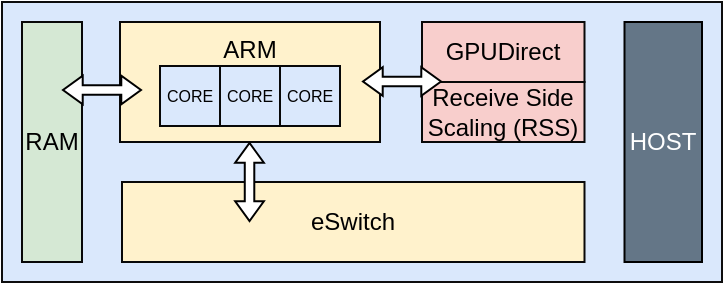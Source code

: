 <mxfile version="24.2.5" type="github">
  <diagram name="第 1 页" id="gKaIRTgGj5cVVnnhJqOr">
    <mxGraphModel dx="1221" dy="725" grid="1" gridSize="10" guides="1" tooltips="1" connect="1" arrows="1" fold="1" page="1" pageScale="1" pageWidth="827" pageHeight="1169" math="0" shadow="0">
      <root>
        <mxCell id="0" />
        <mxCell id="1" parent="0" />
        <mxCell id="LI7bQ78Abt8URkPQbvv9-10" value="" style="rounded=0;whiteSpace=wrap;html=1;fillColor=#dae8fc;strokeColor=#0d0d0d;container=0;" parent="1" vertex="1">
          <mxGeometry x="190" y="580" width="360" height="140" as="geometry" />
        </mxCell>
        <mxCell id="LI7bQ78Abt8URkPQbvv9-13" value="eSwitch" style="rounded=0;whiteSpace=wrap;html=1;fillColor=#fff2cc;strokeColor=#080808;container=0;" parent="1" vertex="1">
          <mxGeometry x="250" y="670" width="231.25" height="40" as="geometry" />
        </mxCell>
        <mxCell id="LI7bQ78Abt8URkPQbvv9-14" value="ARM" style="rounded=0;whiteSpace=wrap;html=1;horizontal=1;verticalAlign=top;fillColor=#fff2cc;strokeColor=#080808;container=0;" parent="1" vertex="1">
          <mxGeometry x="249" y="590" width="130" height="60" as="geometry" />
        </mxCell>
        <mxCell id="LI7bQ78Abt8URkPQbvv9-19" value="&amp;nbsp;GPUDirect&amp;nbsp;" style="rounded=0;whiteSpace=wrap;html=1;fillColor=#f8cecc;strokeColor=#080808;container=0;" parent="1" vertex="1">
          <mxGeometry x="400" y="590" width="81.25" height="30" as="geometry" />
        </mxCell>
        <mxCell id="LI7bQ78Abt8URkPQbvv9-21" value="Receive Side Scaling (RSS)" style="rounded=0;whiteSpace=wrap;html=1;fillColor=#f8cecc;strokeColor=#080808;container=0;" parent="1" vertex="1">
          <mxGeometry x="400" y="620" width="81.25" height="30" as="geometry" />
        </mxCell>
        <mxCell id="LI7bQ78Abt8URkPQbvv9-23" value="RAM" style="rounded=0;whiteSpace=wrap;html=1;fillColor=#d5e8d4;strokeColor=#080808;container=0;" parent="1" vertex="1">
          <mxGeometry x="200" y="590" width="30" height="120" as="geometry" />
        </mxCell>
        <mxCell id="LI7bQ78Abt8URkPQbvv9-24" value="CORE" style="rounded=0;whiteSpace=wrap;html=1;fontSize=8;labelBackgroundColor=none;strokeColor=#080808;fillColor=#dae8fc;container=0;" parent="1" vertex="1">
          <mxGeometry x="269" y="612" width="30" height="30" as="geometry" />
        </mxCell>
        <mxCell id="LI7bQ78Abt8URkPQbvv9-28" value="CORE" style="rounded=0;whiteSpace=wrap;html=1;fontSize=8;labelBackgroundColor=none;strokeColor=#080808;fillColor=#dae8fc;container=0;" parent="1" vertex="1">
          <mxGeometry x="299" y="612" width="30" height="30" as="geometry" />
        </mxCell>
        <mxCell id="LI7bQ78Abt8URkPQbvv9-29" value="CORE" style="rounded=0;whiteSpace=wrap;html=1;fontSize=8;labelBackgroundColor=none;strokeColor=#080808;fillColor=#dae8fc;container=0;" parent="1" vertex="1">
          <mxGeometry x="329" y="612" width="30" height="30" as="geometry" />
        </mxCell>
        <mxCell id="LI7bQ78Abt8URkPQbvv9-11" value="HOST" style="rounded=0;whiteSpace=wrap;html=1;fillColor=#647687;fontColor=#ffffff;strokeColor=#000000;container=0;" parent="1" vertex="1">
          <mxGeometry x="501.25" y="590" width="38.75" height="120" as="geometry" />
        </mxCell>
        <mxCell id="LI7bQ78Abt8URkPQbvv9-32" value="" style="shape=flexArrow;endArrow=classic;startArrow=classic;html=1;rounded=0;startWidth=8.571;startSize=2.954;endWidth=8.571;endSize=2.954;width=4.762;fillColor=default;" parent="1" edge="1">
          <mxGeometry width="100" height="100" relative="1" as="geometry">
            <mxPoint x="370" y="619.76" as="sourcePoint" />
            <mxPoint x="410" y="619.76" as="targetPoint" />
          </mxGeometry>
        </mxCell>
        <mxCell id="LI7bQ78Abt8URkPQbvv9-34" value="" style="shape=flexArrow;endArrow=classic;startArrow=classic;html=1;rounded=0;startWidth=8.571;startSize=2.954;endWidth=8.571;endSize=2.954;width=4.762;fillColor=default;" parent="1" edge="1">
          <mxGeometry width="100" height="100" relative="1" as="geometry">
            <mxPoint x="220" y="624" as="sourcePoint" />
            <mxPoint x="260" y="624" as="targetPoint" />
          </mxGeometry>
        </mxCell>
        <mxCell id="LI7bQ78Abt8URkPQbvv9-35" value="" style="shape=flexArrow;endArrow=classic;startArrow=classic;html=1;rounded=0;startWidth=8.571;startSize=2.954;endWidth=8.571;endSize=2.954;width=4.762;fillColor=default;exitX=0.5;exitY=0;exitDx=0;exitDy=0;entryX=0.5;entryY=1;entryDx=0;entryDy=0;" parent="1" edge="1">
          <mxGeometry width="100" height="100" relative="1" as="geometry">
            <mxPoint x="313.765" y="650" as="sourcePoint" />
            <mxPoint x="313.765" y="690" as="targetPoint" />
          </mxGeometry>
        </mxCell>
      </root>
    </mxGraphModel>
  </diagram>
</mxfile>
